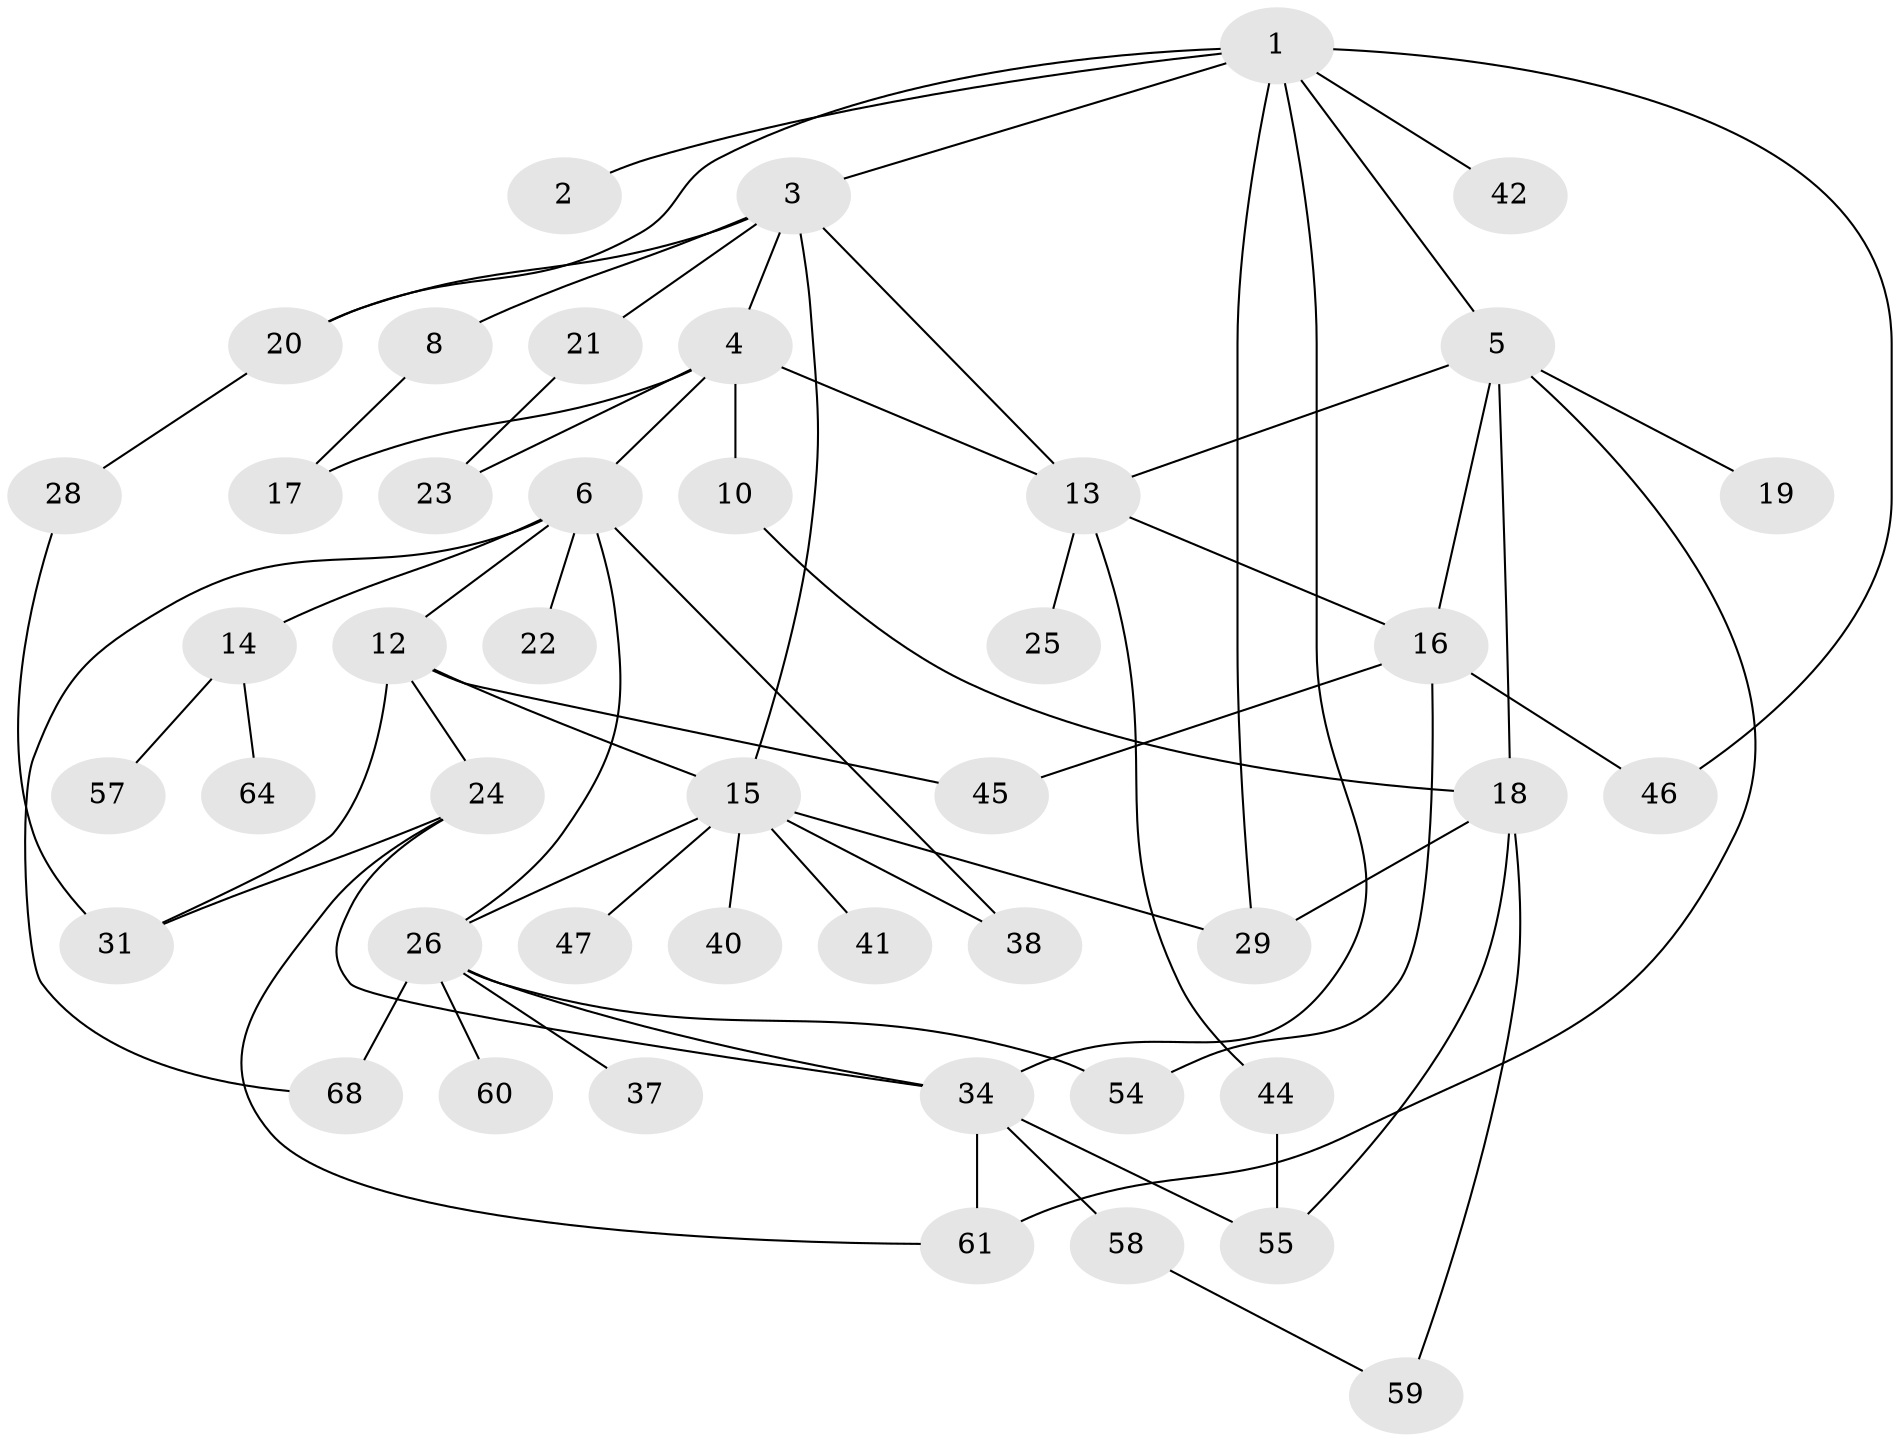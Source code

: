 // Generated by graph-tools (version 1.1) at 2025/51/02/27/25 19:51:39]
// undirected, 45 vertices, 69 edges
graph export_dot {
graph [start="1"]
  node [color=gray90,style=filled];
  1 [super="+33"];
  2;
  3 [super="+7"];
  4 [super="+11"];
  5 [super="+67"];
  6 [super="+9"];
  8;
  10;
  12 [super="+53"];
  13 [super="+30"];
  14 [super="+35"];
  15 [super="+39"];
  16 [super="+51"];
  17 [super="+66"];
  18 [super="+27"];
  19;
  20 [super="+52"];
  21 [super="+50"];
  22 [super="+48"];
  23 [super="+36"];
  24 [super="+32"];
  25;
  26 [super="+43"];
  28 [super="+62"];
  29 [super="+56"];
  31 [super="+65"];
  34 [super="+69"];
  37;
  38;
  40;
  41;
  42;
  44;
  45;
  46 [super="+49"];
  47;
  54;
  55;
  57;
  58 [super="+70"];
  59 [super="+63"];
  60;
  61;
  64;
  68;
  1 -- 2;
  1 -- 3;
  1 -- 5;
  1 -- 29;
  1 -- 42;
  1 -- 34;
  1 -- 20;
  1 -- 46;
  3 -- 4;
  3 -- 20;
  3 -- 21;
  3 -- 8;
  3 -- 15;
  3 -- 13;
  4 -- 6;
  4 -- 10;
  4 -- 23;
  4 -- 13;
  4 -- 17;
  5 -- 13;
  5 -- 16;
  5 -- 19;
  5 -- 61;
  5 -- 18;
  6 -- 14;
  6 -- 22;
  6 -- 26;
  6 -- 38;
  6 -- 12;
  6 -- 68;
  8 -- 17;
  10 -- 18;
  12 -- 24;
  12 -- 31;
  12 -- 45;
  12 -- 15;
  13 -- 25;
  13 -- 44;
  13 -- 16;
  14 -- 64;
  14 -- 57;
  15 -- 26;
  15 -- 41;
  15 -- 47;
  15 -- 38;
  15 -- 40;
  15 -- 29;
  16 -- 54;
  16 -- 46;
  16 -- 45;
  18 -- 29;
  18 -- 55;
  18 -- 59;
  20 -- 28;
  21 -- 23;
  24 -- 61;
  24 -- 31;
  24 -- 34;
  26 -- 34;
  26 -- 37;
  26 -- 68;
  26 -- 54;
  26 -- 60;
  28 -- 31;
  34 -- 58;
  34 -- 55;
  34 -- 61;
  44 -- 55;
  58 -- 59;
}
